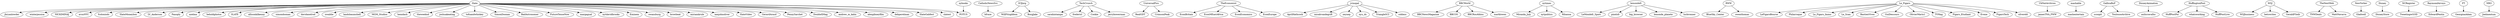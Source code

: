 digraph G {
Slate -> jbryanlowder;
CatholicNewsSvc -> bfraze;
Slate -> winterjessica;
ICIJorg -> WillFitzgibbon;
Slate -> NICKIMINAJ;
Slate -> arunNYC;
Slate -> fcolonindc;
Slate -> SlateMoneybox;
TechCrunch -> sarahintampa;
UniversalPics -> RealGDT;
TheEconomist -> EconBritain;
jvinopal -> AprilHathcock;
Slate -> LV_Anderson;
BBCWorld -> BBCNewsMagazine;
nytimes -> Miranda_July;
lemondefr -> LeMondefr_Sport;
Slate -> Panoply;
Slate -> azelma;
Slate -> beholdphotos;
nytimes -> nytpolitics;
Slate -> SLATE;
RWW -> BlueSky_Center;
Slate -> allisonkilkenny;
Le_Figaro -> LeFigaroBourse;
Le_Figaro -> Philarroque;
UkNatArchives -> jamesTNA_FWW;
mashable -> mashentertain;
Slate -> simondoonan;
GallicaBnF -> scoopit;
DisneyAnimation -> auliicravalho;
Slate -> davidaxelrod;
HuffingtonPost -> HuffPostPol;
WSJ -> WSJbusiness;
Slate -> xwaldie;
Le_Figaro -> Le_Figaro_Immo;
Slate -> landsbaumshell;
Slate -> MGM_Studios;
jvinopal -> micahvandegrift;
HuffingtonPost -> whatsworking;
Slate -> hemdash;
lemondefr -> pixelsfr;
jvinopal -> zeynep;
TheNextWeb -> TNWDeals;
TechCrunch -> fredericl;
jvinopal -> nyu_ds;
Le_Figaro -> Le_Scan;
Le_Figaro -> BastienVives;
TheNextWeb -> MattNavarra;
NewYorker -> Gladwell;
lemondefr -> big_browser;
jvinopal -> TriangleSCI;
nytimes -> Rihanna;
Disney -> DisneyStore;
TechCrunch -> Cookie;
NCRegister -> TweetingwGOD;
Slate -> theweeknd;
Slate -> joshuakeating;
BBCWorld -> BBCOS;
Le_Figaro -> GuiDescours;
RaymondArroyo -> EdwardPentin;
Slate -> tofuandwhiskey;
Slate -> SimonDoonan;
Slate -> BadAstronomer;
Slate -> FutureTenseNow;
WSJ -> betswrites;
Slate -> margagual;
Slate -> nytdavidbrooks;
BBCWorld -> BBCRosAtkins;
nybooks -> POTUS;
RWW -> owenthomas;
TechCrunch -> jerrybowerman;
Slate -> POTUS;
lemondefr -> lemonde_planete;
lemondefr -> lucbronner;
Le_Figaro -> OlivierMarin1;
Slate -> Eminem;
Le_Figaro -> TVMag;
TheEconomist -> EconMEastAfrica;
Slate -> swansburg;
Slate -> browbeat;
TheEconomist -> EconEconomics;
Slate -> miriamkrule;
GallicaBnF -> ToulouseArchive;
UniversalPics -> CrimsonPeak;
ICIJorg -> BorgJake;
jvinopal -> coblezc;
Slate -> iamjohnoliver;
HuffingtonPost -> HuffPostLive;
TheEconomist -> EconEurope;
Slate -> SlateVideo;
Slate -> GerardAraud;
Slate -> PennySarchet;
Le_Figaro -> Figaro_Etudiant;
FT -> GeorginaAdam;
Slate -> DoubleXMag;
Slate -> andrew_m_kahn;
Slate -> alexgibneyfilm;
Slate -> debperelman;
Le_Figaro -> Evene;
BBCWorld -> marklowen;
NRO -> Joelmentum;
Slate -> SlateGabfest;
Le_Figaro -> FigaroTech;
Le_Figaro -> silverebl;
WSJ -> GeraldFSeib;
Slate -> slatest;
}
